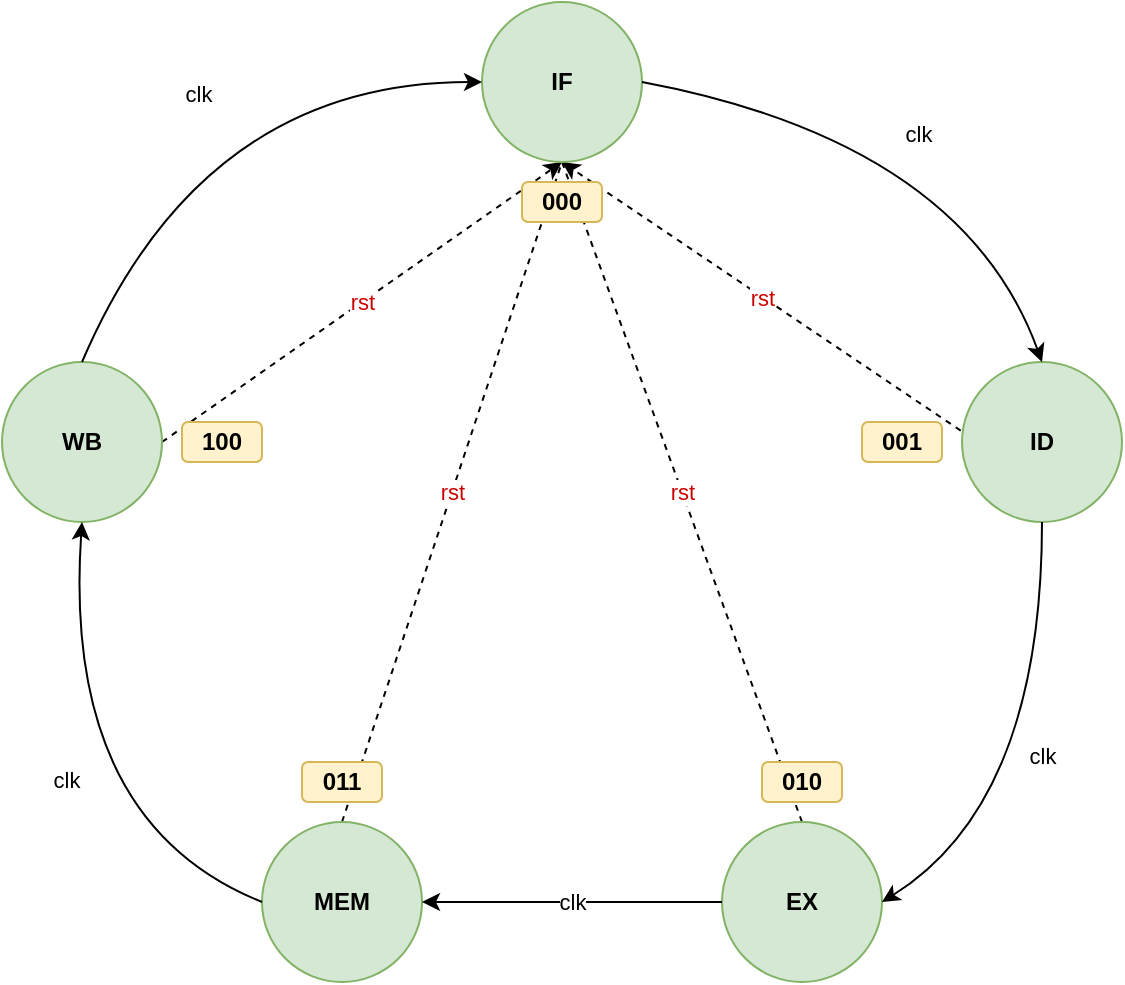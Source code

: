 <mxfile version="26.0.6">
  <diagram name="Page-1" id="d8KQhJDdOZyCVvzWhxLm">
    <mxGraphModel dx="959" dy="699" grid="1" gridSize="10" guides="1" tooltips="1" connect="1" arrows="1" fold="1" page="1" pageScale="1" pageWidth="850" pageHeight="1100" math="0" shadow="0">
      <root>
        <mxCell id="0" />
        <mxCell id="1" parent="0" />
        <mxCell id="FH4Ne2rkt0V9FG8rTHlx-29" value="" style="endArrow=classic;html=1;rounded=0;exitX=1;exitY=0.5;exitDx=0;exitDy=0;entryX=0.5;entryY=1;entryDx=0;entryDy=0;dashed=1;" edge="1" parent="1" source="FH4Ne2rkt0V9FG8rTHlx-8" target="FH4Ne2rkt0V9FG8rTHlx-1">
          <mxGeometry relative="1" as="geometry">
            <mxPoint x="440" y="400" as="sourcePoint" />
            <mxPoint x="540" y="400" as="targetPoint" />
          </mxGeometry>
        </mxCell>
        <mxCell id="FH4Ne2rkt0V9FG8rTHlx-30" value="rst" style="edgeLabel;resizable=0;html=1;;align=center;verticalAlign=middle;fontColor=#CC0000;" connectable="0" vertex="1" parent="FH4Ne2rkt0V9FG8rTHlx-29">
          <mxGeometry relative="1" as="geometry" />
        </mxCell>
        <mxCell id="FH4Ne2rkt0V9FG8rTHlx-33" value="" style="endArrow=none;html=1;rounded=0;exitX=0.5;exitY=0;exitDx=0;exitDy=0;dashed=1;endFill=0;" edge="1" parent="1" source="FH4Ne2rkt0V9FG8rTHlx-6">
          <mxGeometry relative="1" as="geometry">
            <mxPoint x="260" y="360" as="sourcePoint" />
            <mxPoint x="450" y="210" as="targetPoint" />
          </mxGeometry>
        </mxCell>
        <mxCell id="FH4Ne2rkt0V9FG8rTHlx-34" value="rst" style="edgeLabel;resizable=0;html=1;;align=center;verticalAlign=middle;fontColor=#CC0000;" connectable="0" vertex="1" parent="FH4Ne2rkt0V9FG8rTHlx-33">
          <mxGeometry relative="1" as="geometry" />
        </mxCell>
        <mxCell id="FH4Ne2rkt0V9FG8rTHlx-35" value="" style="endArrow=none;html=1;rounded=0;exitX=0.5;exitY=0;exitDx=0;exitDy=0;dashed=1;endFill=0;" edge="1" parent="1" source="FH4Ne2rkt0V9FG8rTHlx-4">
          <mxGeometry relative="1" as="geometry">
            <mxPoint x="270" y="370" as="sourcePoint" />
            <mxPoint x="450" y="210" as="targetPoint" />
          </mxGeometry>
        </mxCell>
        <mxCell id="FH4Ne2rkt0V9FG8rTHlx-36" value="rst" style="edgeLabel;resizable=0;html=1;;align=center;verticalAlign=middle;fontColor=#CC0000;" connectable="0" vertex="1" parent="FH4Ne2rkt0V9FG8rTHlx-35">
          <mxGeometry relative="1" as="geometry" />
        </mxCell>
        <mxCell id="FH4Ne2rkt0V9FG8rTHlx-37" value="" style="endArrow=classic;html=1;rounded=0;exitX=-0.008;exitY=0.429;exitDx=0;exitDy=0;entryX=0.5;entryY=1;entryDx=0;entryDy=0;dashed=1;exitPerimeter=0;" edge="1" parent="1" source="FH4Ne2rkt0V9FG8rTHlx-2" target="FH4Ne2rkt0V9FG8rTHlx-1">
          <mxGeometry relative="1" as="geometry">
            <mxPoint x="280" y="380" as="sourcePoint" />
            <mxPoint x="480" y="240" as="targetPoint" />
          </mxGeometry>
        </mxCell>
        <mxCell id="FH4Ne2rkt0V9FG8rTHlx-38" value="rst" style="edgeLabel;resizable=0;html=1;;align=center;verticalAlign=middle;fontColor=#CC0000;" connectable="0" vertex="1" parent="FH4Ne2rkt0V9FG8rTHlx-37">
          <mxGeometry relative="1" as="geometry" />
        </mxCell>
        <mxCell id="FH4Ne2rkt0V9FG8rTHlx-1" value="&lt;b&gt;IF&lt;/b&gt;" style="ellipse;whiteSpace=wrap;html=1;aspect=fixed;fillColor=#d5e8d4;strokeColor=#82b366;" vertex="1" parent="1">
          <mxGeometry x="410" y="130" width="80" height="80" as="geometry" />
        </mxCell>
        <mxCell id="FH4Ne2rkt0V9FG8rTHlx-2" value="&lt;b&gt;ID&lt;/b&gt;" style="ellipse;whiteSpace=wrap;html=1;aspect=fixed;fillColor=#d5e8d4;strokeColor=#82b366;" vertex="1" parent="1">
          <mxGeometry x="650" y="310" width="80" height="80" as="geometry" />
        </mxCell>
        <mxCell id="FH4Ne2rkt0V9FG8rTHlx-4" value="&lt;b&gt;EX&lt;/b&gt;" style="ellipse;whiteSpace=wrap;html=1;aspect=fixed;fillColor=#d5e8d4;strokeColor=#82b366;" vertex="1" parent="1">
          <mxGeometry x="530" y="540" width="80" height="80" as="geometry" />
        </mxCell>
        <mxCell id="FH4Ne2rkt0V9FG8rTHlx-6" value="&lt;b&gt;MEM&lt;/b&gt;" style="ellipse;whiteSpace=wrap;html=1;aspect=fixed;fillColor=#d5e8d4;strokeColor=#82b366;" vertex="1" parent="1">
          <mxGeometry x="300" y="540" width="80" height="80" as="geometry" />
        </mxCell>
        <mxCell id="FH4Ne2rkt0V9FG8rTHlx-8" value="&lt;b&gt;WB&lt;/b&gt;" style="ellipse;whiteSpace=wrap;html=1;aspect=fixed;fillColor=#d5e8d4;strokeColor=#82b366;" vertex="1" parent="1">
          <mxGeometry x="170" y="310" width="80" height="80" as="geometry" />
        </mxCell>
        <mxCell id="FH4Ne2rkt0V9FG8rTHlx-10" value="" style="endArrow=classic;html=1;rounded=0;exitX=0.5;exitY=0;exitDx=0;exitDy=0;entryX=0;entryY=0.5;entryDx=0;entryDy=0;curved=1;" edge="1" parent="1" source="FH4Ne2rkt0V9FG8rTHlx-8" target="FH4Ne2rkt0V9FG8rTHlx-1">
          <mxGeometry relative="1" as="geometry">
            <mxPoint x="370" y="380" as="sourcePoint" />
            <mxPoint x="470" y="380" as="targetPoint" />
            <Array as="points">
              <mxPoint x="270" y="170" />
            </Array>
          </mxGeometry>
        </mxCell>
        <mxCell id="FH4Ne2rkt0V9FG8rTHlx-11" value="&lt;div&gt;clk&lt;/div&gt;" style="edgeLabel;resizable=0;html=1;;align=center;verticalAlign=middle;" connectable="0" vertex="1" parent="FH4Ne2rkt0V9FG8rTHlx-10">
          <mxGeometry relative="1" as="geometry" />
        </mxCell>
        <mxCell id="FH4Ne2rkt0V9FG8rTHlx-12" value="" style="endArrow=classic;html=1;rounded=0;exitX=1;exitY=0.5;exitDx=0;exitDy=0;entryX=0.5;entryY=0;entryDx=0;entryDy=0;curved=1;" edge="1" parent="1" source="FH4Ne2rkt0V9FG8rTHlx-1" target="FH4Ne2rkt0V9FG8rTHlx-2">
          <mxGeometry relative="1" as="geometry">
            <mxPoint x="370" y="380" as="sourcePoint" />
            <mxPoint x="470" y="380" as="targetPoint" />
            <Array as="points">
              <mxPoint x="650" y="200" />
            </Array>
          </mxGeometry>
        </mxCell>
        <mxCell id="FH4Ne2rkt0V9FG8rTHlx-13" value="clk" style="edgeLabel;resizable=0;html=1;;align=center;verticalAlign=middle;" connectable="0" vertex="1" parent="FH4Ne2rkt0V9FG8rTHlx-12">
          <mxGeometry relative="1" as="geometry" />
        </mxCell>
        <mxCell id="FH4Ne2rkt0V9FG8rTHlx-15" value="" style="endArrow=classic;html=1;rounded=0;exitX=0.5;exitY=1;exitDx=0;exitDy=0;entryX=1;entryY=0.5;entryDx=0;entryDy=0;curved=1;" edge="1" parent="1" source="FH4Ne2rkt0V9FG8rTHlx-2" target="FH4Ne2rkt0V9FG8rTHlx-4">
          <mxGeometry relative="1" as="geometry">
            <mxPoint x="370" y="380" as="sourcePoint" />
            <mxPoint x="470" y="380" as="targetPoint" />
            <Array as="points">
              <mxPoint x="690" y="530" />
            </Array>
          </mxGeometry>
        </mxCell>
        <mxCell id="FH4Ne2rkt0V9FG8rTHlx-16" value="clk" style="edgeLabel;resizable=0;html=1;;align=center;verticalAlign=middle;" connectable="0" vertex="1" parent="FH4Ne2rkt0V9FG8rTHlx-15">
          <mxGeometry relative="1" as="geometry" />
        </mxCell>
        <mxCell id="FH4Ne2rkt0V9FG8rTHlx-17" value="" style="endArrow=classic;html=1;rounded=0;exitX=0;exitY=0.5;exitDx=0;exitDy=0;entryX=1;entryY=0.5;entryDx=0;entryDy=0;" edge="1" parent="1" source="FH4Ne2rkt0V9FG8rTHlx-4" target="FH4Ne2rkt0V9FG8rTHlx-6">
          <mxGeometry relative="1" as="geometry">
            <mxPoint x="370" y="380" as="sourcePoint" />
            <mxPoint x="470" y="380" as="targetPoint" />
          </mxGeometry>
        </mxCell>
        <mxCell id="FH4Ne2rkt0V9FG8rTHlx-18" value="clk" style="edgeLabel;resizable=0;html=1;;align=center;verticalAlign=middle;" connectable="0" vertex="1" parent="FH4Ne2rkt0V9FG8rTHlx-17">
          <mxGeometry relative="1" as="geometry" />
        </mxCell>
        <mxCell id="FH4Ne2rkt0V9FG8rTHlx-21" value="" style="endArrow=classic;html=1;rounded=0;exitX=0;exitY=0.5;exitDx=0;exitDy=0;entryX=0.5;entryY=1;entryDx=0;entryDy=0;curved=1;" edge="1" parent="1" source="FH4Ne2rkt0V9FG8rTHlx-6" target="FH4Ne2rkt0V9FG8rTHlx-8">
          <mxGeometry relative="1" as="geometry">
            <mxPoint x="370" y="380" as="sourcePoint" />
            <mxPoint x="470" y="380" as="targetPoint" />
            <Array as="points">
              <mxPoint x="200" y="540" />
            </Array>
          </mxGeometry>
        </mxCell>
        <mxCell id="FH4Ne2rkt0V9FG8rTHlx-22" value="clk" style="edgeLabel;resizable=0;html=1;;align=center;verticalAlign=middle;" connectable="0" vertex="1" parent="FH4Ne2rkt0V9FG8rTHlx-21">
          <mxGeometry relative="1" as="geometry" />
        </mxCell>
        <mxCell id="FH4Ne2rkt0V9FG8rTHlx-24" value="000" style="rounded=1;whiteSpace=wrap;html=1;fillColor=#fff2cc;strokeColor=#d6b656;fontStyle=1" vertex="1" parent="1">
          <mxGeometry x="430" y="220" width="40" height="20" as="geometry" />
        </mxCell>
        <mxCell id="FH4Ne2rkt0V9FG8rTHlx-25" value="001" style="rounded=1;whiteSpace=wrap;html=1;fillColor=#fff2cc;strokeColor=#d6b656;fontStyle=1" vertex="1" parent="1">
          <mxGeometry x="600" y="340" width="40" height="20" as="geometry" />
        </mxCell>
        <mxCell id="FH4Ne2rkt0V9FG8rTHlx-26" value="010" style="rounded=1;whiteSpace=wrap;html=1;fillColor=#fff2cc;strokeColor=#d6b656;fontStyle=1" vertex="1" parent="1">
          <mxGeometry x="550" y="510" width="40" height="20" as="geometry" />
        </mxCell>
        <mxCell id="FH4Ne2rkt0V9FG8rTHlx-27" value="011" style="rounded=1;whiteSpace=wrap;html=1;fillColor=#fff2cc;strokeColor=#d6b656;fontStyle=1" vertex="1" parent="1">
          <mxGeometry x="320" y="510" width="40" height="20" as="geometry" />
        </mxCell>
        <mxCell id="FH4Ne2rkt0V9FG8rTHlx-28" value="100" style="rounded=1;whiteSpace=wrap;html=1;fillColor=#fff2cc;strokeColor=#d6b656;fontStyle=1" vertex="1" parent="1">
          <mxGeometry x="260" y="340" width="40" height="20" as="geometry" />
        </mxCell>
      </root>
    </mxGraphModel>
  </diagram>
</mxfile>
